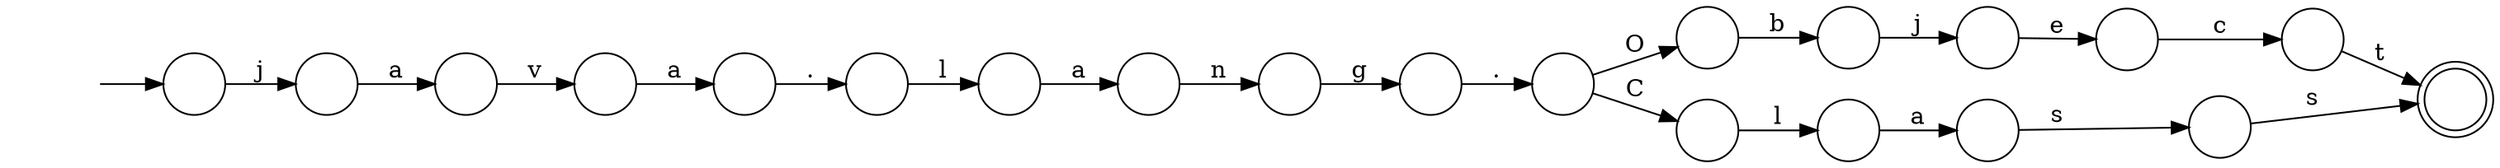 digraph Automaton {
  rankdir = LR;
  0 [shape=circle,label=""];
  0 -> 10 [label="e"]
  1 [shape=circle,label=""];
  1 -> 5 [label="v"]
  2 [shape=circle,label=""];
  2 -> 9 [label="a"]
  3 [shape=circle,label=""];
  3 -> 1 [label="a"]
  4 [shape=doublecircle,label=""];
  5 [shape=circle,label=""];
  5 -> 14 [label="a"]
  6 [shape=circle,label=""];
  6 -> 17 [label="l"]
  7 [shape=circle,label=""];
  7 -> 19 [label="b"]
  8 [shape=circle,label=""];
  8 -> 2 [label="l"]
  9 [shape=circle,label=""];
  9 -> 11 [label="s"]
  10 [shape=circle,label=""];
  10 -> 20 [label="c"]
  11 [shape=circle,label=""];
  11 -> 4 [label="s"]
  12 [shape=circle,label=""];
  12 -> 15 [label="g"]
  13 [shape=circle,label=""];
  13 -> 7 [label="O"]
  13 -> 8 [label="C"]
  14 [shape=circle,label=""];
  14 -> 6 [label="."]
  15 [shape=circle,label=""];
  15 -> 13 [label="."]
  16 [shape=circle,label=""];
  initial [shape=plaintext,label=""];
  initial -> 16
  16 -> 3 [label="j"]
  17 [shape=circle,label=""];
  17 -> 18 [label="a"]
  18 [shape=circle,label=""];
  18 -> 12 [label="n"]
  19 [shape=circle,label=""];
  19 -> 0 [label="j"]
  20 [shape=circle,label=""];
  20 -> 4 [label="t"]
}

